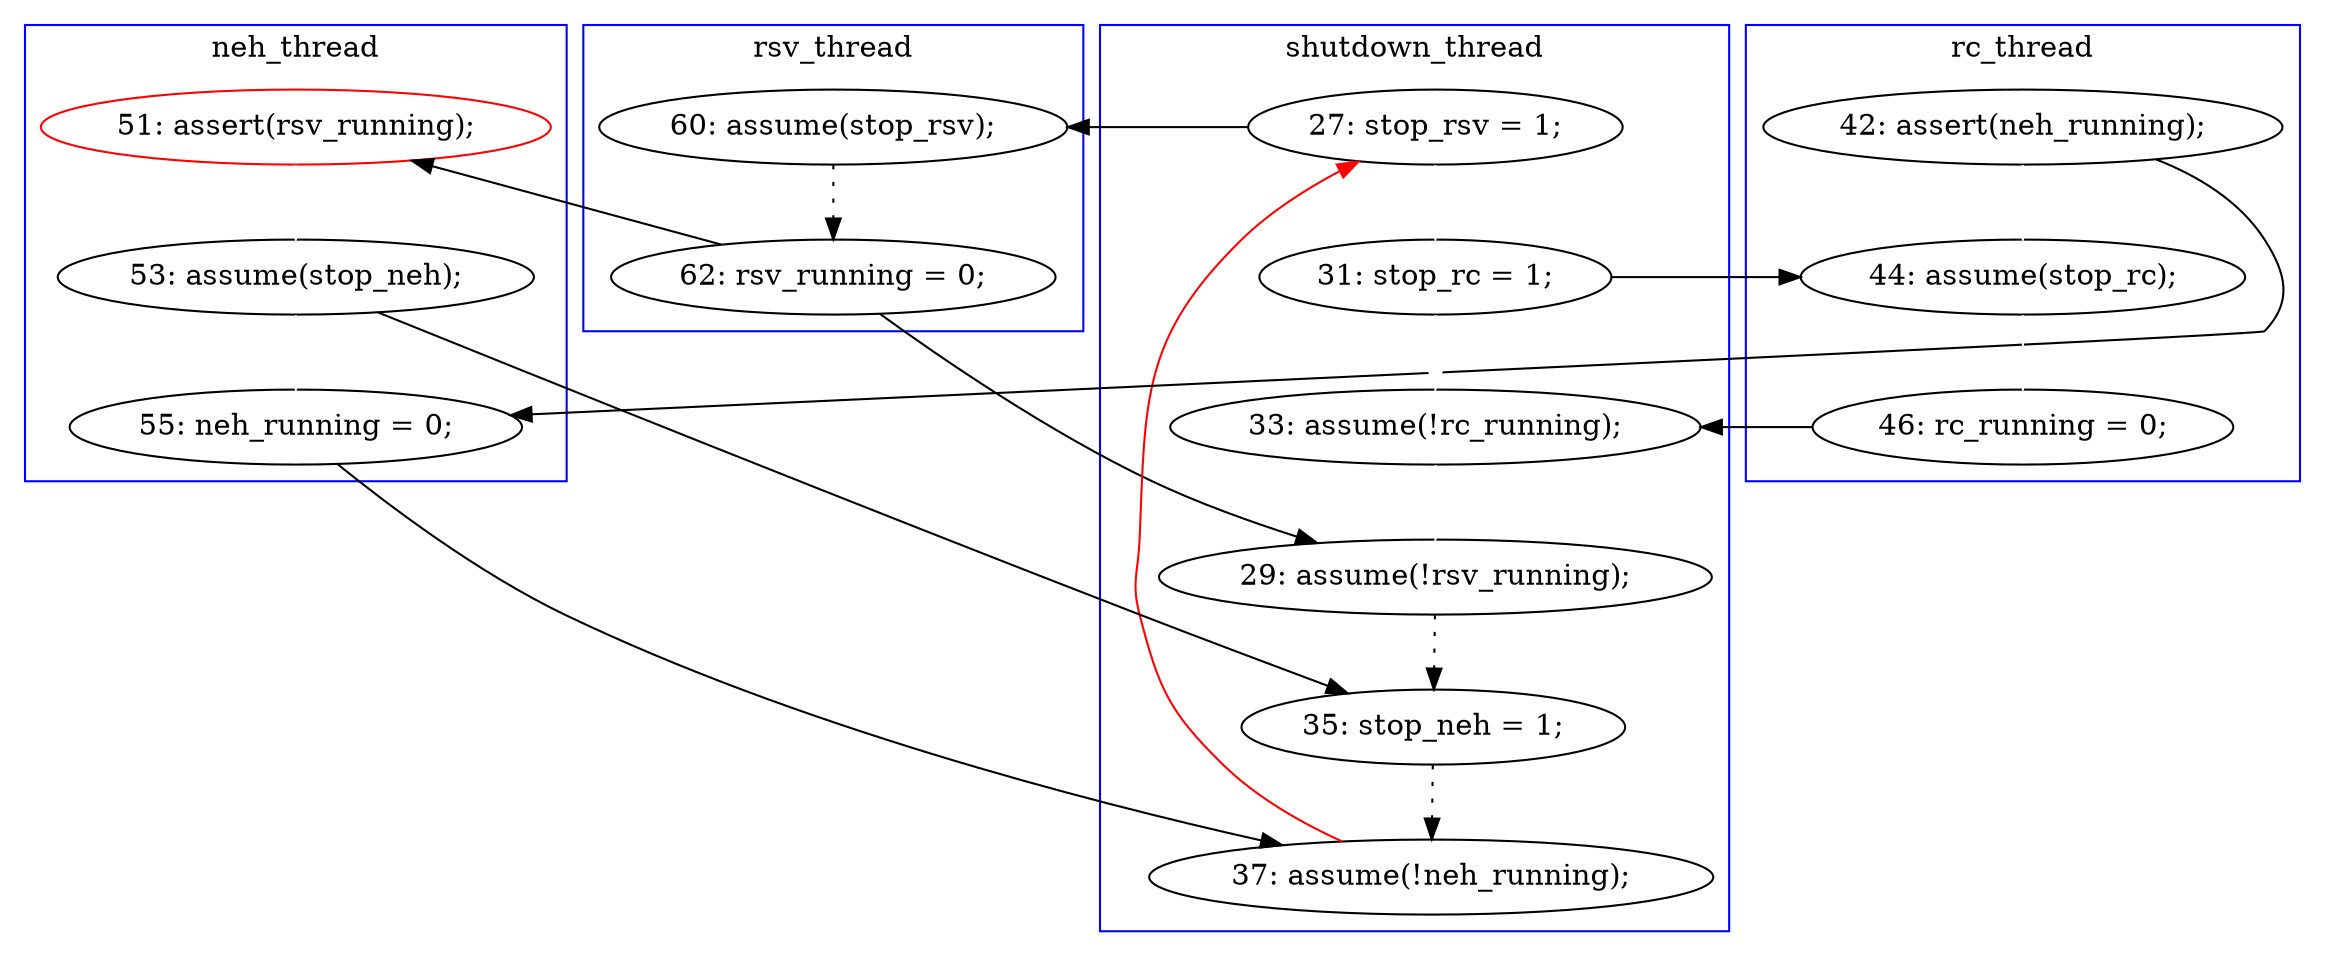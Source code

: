 digraph Counterexample {
	26 -> 31 [color = black, style = dotted]
	21 -> 29 [color = black, style = solid, constraint = false]
	32 -> 33 [color = black, style = solid, constraint = false]
	33 -> 13 [color = red, style = solid, constraint = false]
	16 -> 17 [color = white, style = solid]
	29 -> 30 [color = white, style = solid]
	14 -> 25 [color = white, style = solid]
	30 -> 32 [color = white, style = solid]
	25 -> 26 [color = white, style = solid]
	31 -> 33 [color = black, style = dotted]
	13 -> 20 [color = black, style = solid, constraint = false]
	24 -> 25 [color = black, style = solid, constraint = false]
	17 -> 24 [color = white, style = solid]
	30 -> 31 [color = black, style = solid, constraint = false]
	13 -> 14 [color = white, style = solid]
	20 -> 21 [color = black, style = dotted]
	16 -> 32 [color = black, style = solid, constraint = false]
	14 -> 17 [color = black, style = solid, constraint = false]
	21 -> 26 [color = black, style = solid, constraint = false]
	subgraph cluster4 {
		label = rsv_thread
		color = blue
		21  [label = "62: rsv_running = 0;"]
		20  [label = "60: assume(stop_rsv);"]
	}
	subgraph cluster2 {
		label = rc_thread
		color = blue
		16  [label = "42: assert(neh_running);"]
		24  [label = "46: rc_running = 0;"]
		17  [label = "44: assume(stop_rc);"]
	}
	subgraph cluster3 {
		label = neh_thread
		color = blue
		32  [label = "55: neh_running = 0;"]
		30  [label = "53: assume(stop_neh);"]
		29  [label = "51: assert(rsv_running);", color = red]
	}
	subgraph cluster1 {
		label = shutdown_thread
		color = blue
		31  [label = "35: stop_neh = 1;"]
		13  [label = "27: stop_rsv = 1;"]
		14  [label = "31: stop_rc = 1;"]
		26  [label = "29: assume(!rsv_running);"]
		33  [label = "37: assume(!neh_running);"]
		25  [label = "33: assume(!rc_running);"]
	}
}